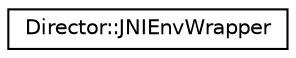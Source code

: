 digraph "Graphical Class Hierarchy"
{
 // LATEX_PDF_SIZE
  edge [fontname="Helvetica",fontsize="10",labelfontname="Helvetica",labelfontsize="10"];
  node [fontname="Helvetica",fontsize="10",shape=record];
  rankdir="LR";
  Node0 [label="Director::JNIEnvWrapper",height=0.2,width=0.4,color="black", fillcolor="white", style="filled",URL="$class_swig_1_1_director_1_1_j_n_i_env_wrapper.html",tooltip=" "];
}
